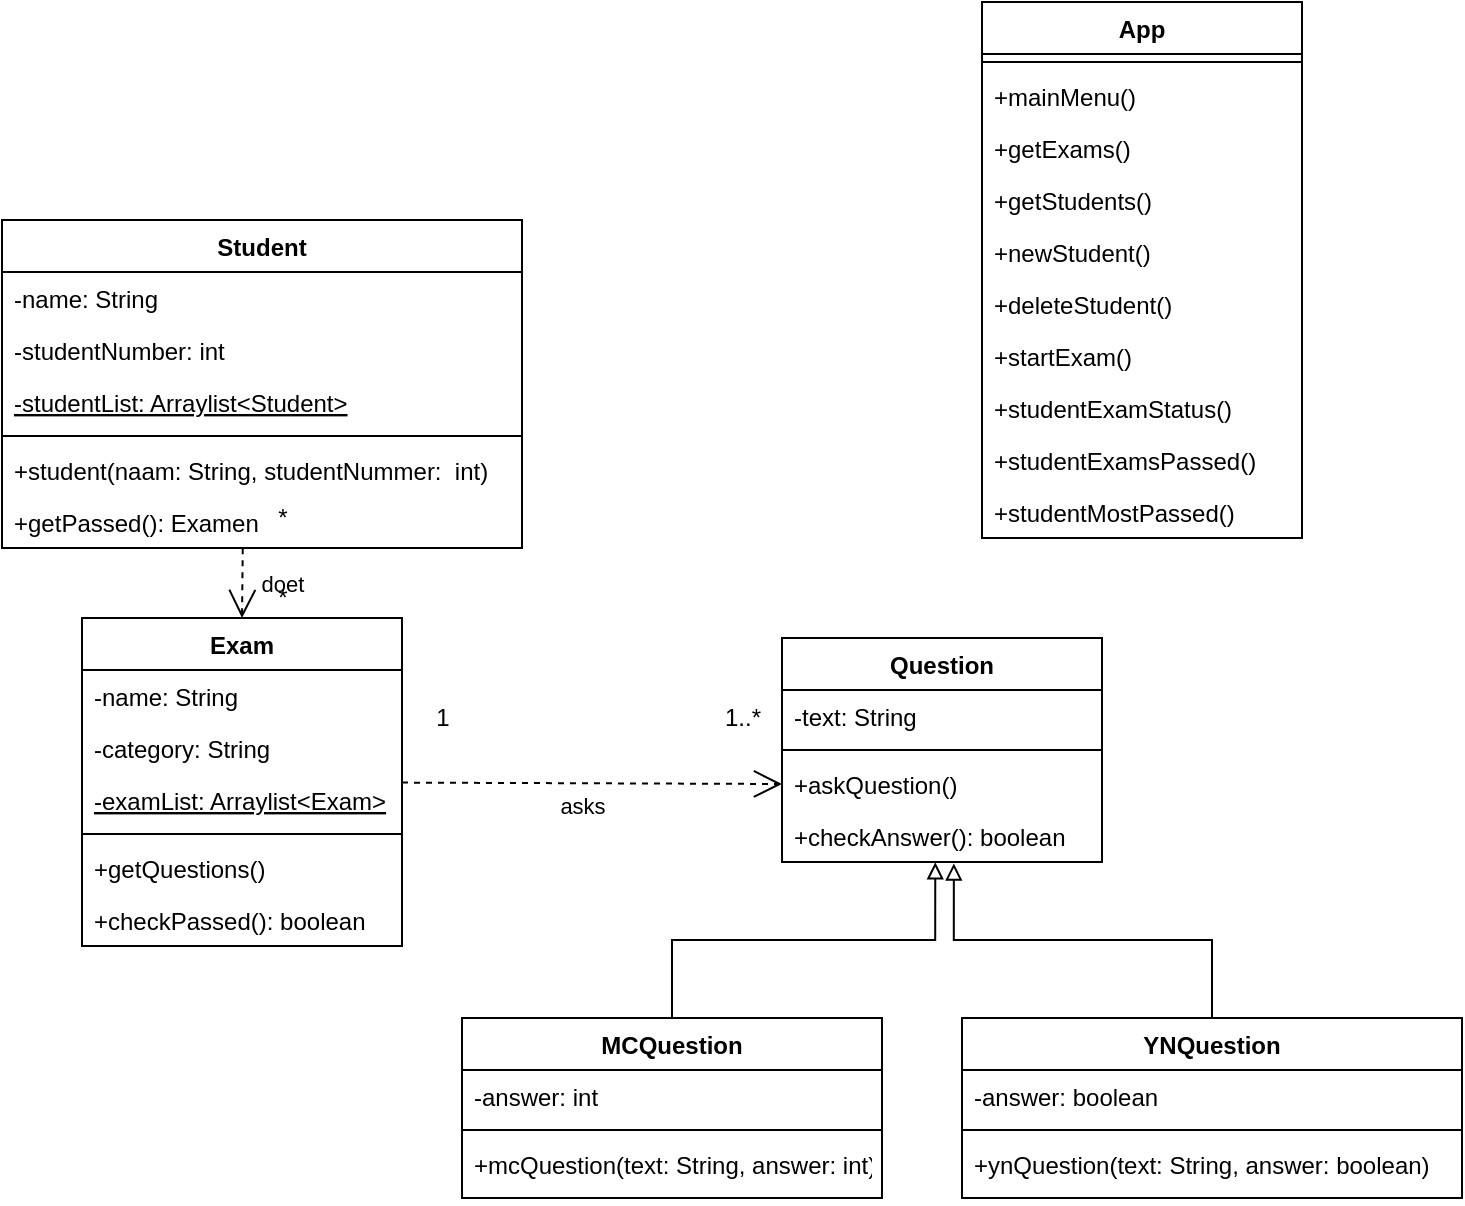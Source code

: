 <mxfile version="17.1.0" type="github">
  <diagram id="8I2CmzhelA5MCaDlNnXx" name="Page-1">
    <mxGraphModel dx="716" dy="394" grid="1" gridSize="10" guides="1" tooltips="1" connect="1" arrows="1" fold="1" page="1" pageScale="1" pageWidth="850" pageHeight="1100" math="0" shadow="0">
      <root>
        <mxCell id="0" />
        <mxCell id="1" parent="0" />
        <mxCell id="IUDxcDOe4H3WORA1nVKD-45" value="Student" style="swimlane;fontStyle=1;align=center;verticalAlign=top;childLayout=stackLayout;horizontal=1;startSize=26;horizontalStack=0;resizeParent=1;resizeParentMax=0;resizeLast=0;collapsible=1;marginBottom=0;" parent="1" vertex="1">
          <mxGeometry x="40" y="121" width="260" height="164" as="geometry" />
        </mxCell>
        <mxCell id="IUDxcDOe4H3WORA1nVKD-46" value="-name: String" style="text;strokeColor=none;fillColor=none;align=left;verticalAlign=top;spacingLeft=4;spacingRight=4;overflow=hidden;rotatable=0;points=[[0,0.5],[1,0.5]];portConstraint=eastwest;" parent="IUDxcDOe4H3WORA1nVKD-45" vertex="1">
          <mxGeometry y="26" width="260" height="26" as="geometry" />
        </mxCell>
        <mxCell id="IUDxcDOe4H3WORA1nVKD-47" value="-studentNumber: int" style="text;strokeColor=none;fillColor=none;align=left;verticalAlign=top;spacingLeft=4;spacingRight=4;overflow=hidden;rotatable=0;points=[[0,0.5],[1,0.5]];portConstraint=eastwest;" parent="IUDxcDOe4H3WORA1nVKD-45" vertex="1">
          <mxGeometry y="52" width="260" height="26" as="geometry" />
        </mxCell>
        <mxCell id="IUDxcDOe4H3WORA1nVKD-92" value="-studentList: Arraylist&lt;Student&gt;" style="text;strokeColor=none;fillColor=none;align=left;verticalAlign=top;spacingLeft=4;spacingRight=4;overflow=hidden;rotatable=0;points=[[0,0.5],[1,0.5]];portConstraint=eastwest;fontStyle=4" parent="IUDxcDOe4H3WORA1nVKD-45" vertex="1">
          <mxGeometry y="78" width="260" height="26" as="geometry" />
        </mxCell>
        <mxCell id="IUDxcDOe4H3WORA1nVKD-48" value="" style="line;strokeWidth=1;fillColor=none;align=left;verticalAlign=middle;spacingTop=-1;spacingLeft=3;spacingRight=3;rotatable=0;labelPosition=right;points=[];portConstraint=eastwest;" parent="IUDxcDOe4H3WORA1nVKD-45" vertex="1">
          <mxGeometry y="104" width="260" height="8" as="geometry" />
        </mxCell>
        <mxCell id="IUDxcDOe4H3WORA1nVKD-49" value="+student(naam: String, studentNummer:  int)" style="text;strokeColor=none;fillColor=none;align=left;verticalAlign=top;spacingLeft=4;spacingRight=4;overflow=hidden;rotatable=0;points=[[0,0.5],[1,0.5]];portConstraint=eastwest;" parent="IUDxcDOe4H3WORA1nVKD-45" vertex="1">
          <mxGeometry y="112" width="260" height="26" as="geometry" />
        </mxCell>
        <mxCell id="IUDxcDOe4H3WORA1nVKD-50" value="+getPassed(): Examen" style="text;strokeColor=none;fillColor=none;align=left;verticalAlign=top;spacingLeft=4;spacingRight=4;overflow=hidden;rotatable=0;points=[[0,0.5],[1,0.5]];portConstraint=eastwest;" parent="IUDxcDOe4H3WORA1nVKD-45" vertex="1">
          <mxGeometry y="138" width="260" height="26" as="geometry" />
        </mxCell>
        <mxCell id="IUDxcDOe4H3WORA1nVKD-51" value="Exam" style="swimlane;fontStyle=1;align=center;verticalAlign=top;childLayout=stackLayout;horizontal=1;startSize=26;horizontalStack=0;resizeParent=1;resizeParentMax=0;resizeLast=0;collapsible=1;marginBottom=0;" parent="1" vertex="1">
          <mxGeometry x="80" y="320" width="160" height="164" as="geometry" />
        </mxCell>
        <mxCell id="IUDxcDOe4H3WORA1nVKD-52" value="-name: String" style="text;strokeColor=none;fillColor=none;align=left;verticalAlign=top;spacingLeft=4;spacingRight=4;overflow=hidden;rotatable=0;points=[[0,0.5],[1,0.5]];portConstraint=eastwest;" parent="IUDxcDOe4H3WORA1nVKD-51" vertex="1">
          <mxGeometry y="26" width="160" height="26" as="geometry" />
        </mxCell>
        <mxCell id="IUDxcDOe4H3WORA1nVKD-53" value="-category: String" style="text;strokeColor=none;fillColor=none;align=left;verticalAlign=top;spacingLeft=4;spacingRight=4;overflow=hidden;rotatable=0;points=[[0,0.5],[1,0.5]];portConstraint=eastwest;" parent="IUDxcDOe4H3WORA1nVKD-51" vertex="1">
          <mxGeometry y="52" width="160" height="26" as="geometry" />
        </mxCell>
        <mxCell id="IUDxcDOe4H3WORA1nVKD-91" value="-examList: Arraylist&lt;Exam&gt;" style="text;strokeColor=none;fillColor=none;align=left;verticalAlign=top;spacingLeft=4;spacingRight=4;overflow=hidden;rotatable=0;points=[[0,0.5],[1,0.5]];portConstraint=eastwest;fontStyle=4" parent="IUDxcDOe4H3WORA1nVKD-51" vertex="1">
          <mxGeometry y="78" width="160" height="26" as="geometry" />
        </mxCell>
        <mxCell id="IUDxcDOe4H3WORA1nVKD-54" value="" style="line;strokeWidth=1;fillColor=none;align=left;verticalAlign=middle;spacingTop=-1;spacingLeft=3;spacingRight=3;rotatable=0;labelPosition=right;points=[];portConstraint=eastwest;" parent="IUDxcDOe4H3WORA1nVKD-51" vertex="1">
          <mxGeometry y="104" width="160" height="8" as="geometry" />
        </mxCell>
        <mxCell id="IUDxcDOe4H3WORA1nVKD-55" value="+getQuestions()" style="text;strokeColor=none;fillColor=none;align=left;verticalAlign=top;spacingLeft=4;spacingRight=4;overflow=hidden;rotatable=0;points=[[0,0.5],[1,0.5]];portConstraint=eastwest;" parent="IUDxcDOe4H3WORA1nVKD-51" vertex="1">
          <mxGeometry y="112" width="160" height="26" as="geometry" />
        </mxCell>
        <mxCell id="IUDxcDOe4H3WORA1nVKD-56" value="+checkPassed(): boolean" style="text;strokeColor=none;fillColor=none;align=left;verticalAlign=top;spacingLeft=4;spacingRight=4;overflow=hidden;rotatable=0;points=[[0,0.5],[1,0.5]];portConstraint=eastwest;" parent="IUDxcDOe4H3WORA1nVKD-51" vertex="1">
          <mxGeometry y="138" width="160" height="26" as="geometry" />
        </mxCell>
        <mxCell id="IUDxcDOe4H3WORA1nVKD-57" value="App" style="swimlane;fontStyle=1;align=center;verticalAlign=top;childLayout=stackLayout;horizontal=1;startSize=26;horizontalStack=0;resizeParent=1;resizeParentMax=0;resizeLast=0;collapsible=1;marginBottom=0;" parent="1" vertex="1">
          <mxGeometry x="530" y="12" width="160" height="268" as="geometry" />
        </mxCell>
        <mxCell id="IUDxcDOe4H3WORA1nVKD-58" value="" style="line;strokeWidth=1;fillColor=none;align=left;verticalAlign=middle;spacingTop=-1;spacingLeft=3;spacingRight=3;rotatable=0;labelPosition=right;points=[];portConstraint=eastwest;" parent="IUDxcDOe4H3WORA1nVKD-57" vertex="1">
          <mxGeometry y="26" width="160" height="8" as="geometry" />
        </mxCell>
        <mxCell id="IUDxcDOe4H3WORA1nVKD-59" value="+mainMenu()" style="text;strokeColor=none;fillColor=none;align=left;verticalAlign=top;spacingLeft=4;spacingRight=4;overflow=hidden;rotatable=0;points=[[0,0.5],[1,0.5]];portConstraint=eastwest;" parent="IUDxcDOe4H3WORA1nVKD-57" vertex="1">
          <mxGeometry y="34" width="160" height="26" as="geometry" />
        </mxCell>
        <mxCell id="IUDxcDOe4H3WORA1nVKD-60" value="+getExams()" style="text;strokeColor=none;fillColor=none;align=left;verticalAlign=top;spacingLeft=4;spacingRight=4;overflow=hidden;rotatable=0;points=[[0,0.5],[1,0.5]];portConstraint=eastwest;" parent="IUDxcDOe4H3WORA1nVKD-57" vertex="1">
          <mxGeometry y="60" width="160" height="26" as="geometry" />
        </mxCell>
        <mxCell id="IUDxcDOe4H3WORA1nVKD-61" value="+getStudents()" style="text;strokeColor=none;fillColor=none;align=left;verticalAlign=top;spacingLeft=4;spacingRight=4;overflow=hidden;rotatable=0;points=[[0,0.5],[1,0.5]];portConstraint=eastwest;" parent="IUDxcDOe4H3WORA1nVKD-57" vertex="1">
          <mxGeometry y="86" width="160" height="26" as="geometry" />
        </mxCell>
        <mxCell id="IUDxcDOe4H3WORA1nVKD-62" value="+newStudent()" style="text;strokeColor=none;fillColor=none;align=left;verticalAlign=top;spacingLeft=4;spacingRight=4;overflow=hidden;rotatable=0;points=[[0,0.5],[1,0.5]];portConstraint=eastwest;" parent="IUDxcDOe4H3WORA1nVKD-57" vertex="1">
          <mxGeometry y="112" width="160" height="26" as="geometry" />
        </mxCell>
        <mxCell id="IUDxcDOe4H3WORA1nVKD-63" value="+deleteStudent()" style="text;strokeColor=none;fillColor=none;align=left;verticalAlign=top;spacingLeft=4;spacingRight=4;overflow=hidden;rotatable=0;points=[[0,0.5],[1,0.5]];portConstraint=eastwest;" parent="IUDxcDOe4H3WORA1nVKD-57" vertex="1">
          <mxGeometry y="138" width="160" height="26" as="geometry" />
        </mxCell>
        <mxCell id="IUDxcDOe4H3WORA1nVKD-64" value="+startExam()" style="text;strokeColor=none;fillColor=none;align=left;verticalAlign=top;spacingLeft=4;spacingRight=4;overflow=hidden;rotatable=0;points=[[0,0.5],[1,0.5]];portConstraint=eastwest;" parent="IUDxcDOe4H3WORA1nVKD-57" vertex="1">
          <mxGeometry y="164" width="160" height="26" as="geometry" />
        </mxCell>
        <mxCell id="IUDxcDOe4H3WORA1nVKD-65" value="+studentExamStatus()" style="text;strokeColor=none;fillColor=none;align=left;verticalAlign=top;spacingLeft=4;spacingRight=4;overflow=hidden;rotatable=0;points=[[0,0.5],[1,0.5]];portConstraint=eastwest;" parent="IUDxcDOe4H3WORA1nVKD-57" vertex="1">
          <mxGeometry y="190" width="160" height="26" as="geometry" />
        </mxCell>
        <mxCell id="IUDxcDOe4H3WORA1nVKD-66" value="+studentExamsPassed()" style="text;strokeColor=none;fillColor=none;align=left;verticalAlign=top;spacingLeft=4;spacingRight=4;overflow=hidden;rotatable=0;points=[[0,0.5],[1,0.5]];portConstraint=eastwest;" parent="IUDxcDOe4H3WORA1nVKD-57" vertex="1">
          <mxGeometry y="216" width="160" height="26" as="geometry" />
        </mxCell>
        <mxCell id="IUDxcDOe4H3WORA1nVKD-67" value="+studentMostPassed()" style="text;strokeColor=none;fillColor=none;align=left;verticalAlign=top;spacingLeft=4;spacingRight=4;overflow=hidden;rotatable=0;points=[[0,0.5],[1,0.5]];portConstraint=eastwest;" parent="IUDxcDOe4H3WORA1nVKD-57" vertex="1">
          <mxGeometry y="242" width="160" height="26" as="geometry" />
        </mxCell>
        <mxCell id="IUDxcDOe4H3WORA1nVKD-68" value="Question" style="swimlane;fontStyle=1;align=center;verticalAlign=top;childLayout=stackLayout;horizontal=1;startSize=26;horizontalStack=0;resizeParent=1;resizeParentMax=0;resizeLast=0;collapsible=1;marginBottom=0;" parent="1" vertex="1">
          <mxGeometry x="430" y="330" width="160" height="112" as="geometry" />
        </mxCell>
        <mxCell id="IUDxcDOe4H3WORA1nVKD-69" value="-text: String" style="text;strokeColor=none;fillColor=none;align=left;verticalAlign=top;spacingLeft=4;spacingRight=4;overflow=hidden;rotatable=0;points=[[0,0.5],[1,0.5]];portConstraint=eastwest;" parent="IUDxcDOe4H3WORA1nVKD-68" vertex="1">
          <mxGeometry y="26" width="160" height="26" as="geometry" />
        </mxCell>
        <mxCell id="IUDxcDOe4H3WORA1nVKD-70" value="" style="line;strokeWidth=1;fillColor=none;align=left;verticalAlign=middle;spacingTop=-1;spacingLeft=3;spacingRight=3;rotatable=0;labelPosition=right;points=[];portConstraint=eastwest;" parent="IUDxcDOe4H3WORA1nVKD-68" vertex="1">
          <mxGeometry y="52" width="160" height="8" as="geometry" />
        </mxCell>
        <mxCell id="IUDxcDOe4H3WORA1nVKD-71" value="+askQuestion()" style="text;strokeColor=none;fillColor=none;align=left;verticalAlign=top;spacingLeft=4;spacingRight=4;overflow=hidden;rotatable=0;points=[[0,0.5],[1,0.5]];portConstraint=eastwest;" parent="IUDxcDOe4H3WORA1nVKD-68" vertex="1">
          <mxGeometry y="60" width="160" height="26" as="geometry" />
        </mxCell>
        <mxCell id="IUDxcDOe4H3WORA1nVKD-72" value="+checkAnswer(): boolean&#xa;" style="text;strokeColor=none;fillColor=none;align=left;verticalAlign=top;spacingLeft=4;spacingRight=4;overflow=hidden;rotatable=0;points=[[0,0.5],[1,0.5]];portConstraint=eastwest;" parent="IUDxcDOe4H3WORA1nVKD-68" vertex="1">
          <mxGeometry y="86" width="160" height="26" as="geometry" />
        </mxCell>
        <mxCell id="IUDxcDOe4H3WORA1nVKD-73" value="doet" style="endArrow=open;endSize=12;dashed=1;html=1;rounded=0;exitX=0.463;exitY=1.006;exitDx=0;exitDy=0;exitPerimeter=0;entryX=0.5;entryY=0;entryDx=0;entryDy=0;" parent="1" source="IUDxcDOe4H3WORA1nVKD-50" target="IUDxcDOe4H3WORA1nVKD-51" edge="1">
          <mxGeometry x="0.01" y="20" width="160" relative="1" as="geometry">
            <mxPoint x="180" y="300" as="sourcePoint" />
            <mxPoint x="340" y="300" as="targetPoint" />
            <mxPoint as="offset" />
          </mxGeometry>
        </mxCell>
        <mxCell id="IUDxcDOe4H3WORA1nVKD-74" value="*" style="text;html=1;align=center;verticalAlign=middle;resizable=0;points=[];autosize=1;strokeColor=none;fillColor=none;" parent="1" vertex="1">
          <mxGeometry x="170" y="260" width="20" height="20" as="geometry" />
        </mxCell>
        <mxCell id="IUDxcDOe4H3WORA1nVKD-75" value="*" style="text;html=1;align=center;verticalAlign=middle;resizable=0;points=[];autosize=1;strokeColor=none;fillColor=none;" parent="1" vertex="1">
          <mxGeometry x="170" y="300" width="20" height="20" as="geometry" />
        </mxCell>
        <mxCell id="IUDxcDOe4H3WORA1nVKD-78" value="asks" style="endArrow=open;endSize=12;dashed=1;html=1;rounded=0;entryX=0;entryY=0.5;entryDx=0;entryDy=0;" parent="1" source="IUDxcDOe4H3WORA1nVKD-51" target="IUDxcDOe4H3WORA1nVKD-71" edge="1">
          <mxGeometry x="-0.053" y="-11" width="160" relative="1" as="geometry">
            <mxPoint x="310.38" y="339.996" as="sourcePoint" />
            <mxPoint x="420" y="402" as="targetPoint" />
            <mxPoint as="offset" />
          </mxGeometry>
        </mxCell>
        <mxCell id="IUDxcDOe4H3WORA1nVKD-79" value="1..*" style="text;html=1;align=center;verticalAlign=middle;resizable=0;points=[];autosize=1;strokeColor=none;fillColor=none;" parent="1" vertex="1">
          <mxGeometry x="395" y="360" width="30" height="20" as="geometry" />
        </mxCell>
        <mxCell id="IUDxcDOe4H3WORA1nVKD-80" value="1" style="text;html=1;align=center;verticalAlign=middle;resizable=0;points=[];autosize=1;strokeColor=none;fillColor=none;" parent="1" vertex="1">
          <mxGeometry x="250" y="360" width="20" height="20" as="geometry" />
        </mxCell>
        <mxCell id="90EsZVvCcUQSAIhtNm6J-1" style="edgeStyle=orthogonalEdgeStyle;rounded=0;orthogonalLoop=1;jettySize=auto;html=1;exitX=0.5;exitY=0;exitDx=0;exitDy=0;entryX=0.479;entryY=1.005;entryDx=0;entryDy=0;entryPerimeter=0;endArrow=block;endFill=0;" edge="1" parent="1" source="IUDxcDOe4H3WORA1nVKD-81" target="IUDxcDOe4H3WORA1nVKD-72">
          <mxGeometry relative="1" as="geometry" />
        </mxCell>
        <mxCell id="IUDxcDOe4H3WORA1nVKD-81" value="MCQuestion" style="swimlane;fontStyle=1;align=center;verticalAlign=top;childLayout=stackLayout;horizontal=1;startSize=26;horizontalStack=0;resizeParent=1;resizeParentMax=0;resizeLast=0;collapsible=1;marginBottom=0;" parent="1" vertex="1">
          <mxGeometry x="270" y="520" width="210" height="90" as="geometry" />
        </mxCell>
        <mxCell id="IUDxcDOe4H3WORA1nVKD-82" value="-answer: int" style="text;strokeColor=none;fillColor=none;align=left;verticalAlign=top;spacingLeft=4;spacingRight=4;overflow=hidden;rotatable=0;points=[[0,0.5],[1,0.5]];portConstraint=eastwest;" parent="IUDxcDOe4H3WORA1nVKD-81" vertex="1">
          <mxGeometry y="26" width="210" height="26" as="geometry" />
        </mxCell>
        <mxCell id="IUDxcDOe4H3WORA1nVKD-83" value="" style="line;strokeWidth=1;fillColor=none;align=left;verticalAlign=middle;spacingTop=-1;spacingLeft=3;spacingRight=3;rotatable=0;labelPosition=right;points=[];portConstraint=eastwest;" parent="IUDxcDOe4H3WORA1nVKD-81" vertex="1">
          <mxGeometry y="52" width="210" height="8" as="geometry" />
        </mxCell>
        <mxCell id="IUDxcDOe4H3WORA1nVKD-84" value="+mcQuestion(text: String, answer: int)" style="text;strokeColor=none;fillColor=none;align=left;verticalAlign=top;spacingLeft=4;spacingRight=4;overflow=hidden;rotatable=0;points=[[0,0.5],[1,0.5]];portConstraint=eastwest;" parent="IUDxcDOe4H3WORA1nVKD-81" vertex="1">
          <mxGeometry y="60" width="210" height="30" as="geometry" />
        </mxCell>
        <mxCell id="90EsZVvCcUQSAIhtNm6J-2" style="edgeStyle=orthogonalEdgeStyle;rounded=0;orthogonalLoop=1;jettySize=auto;html=1;exitX=0.5;exitY=0;exitDx=0;exitDy=0;entryX=0.537;entryY=1.027;entryDx=0;entryDy=0;entryPerimeter=0;endArrow=block;endFill=0;" edge="1" parent="1" source="IUDxcDOe4H3WORA1nVKD-85" target="IUDxcDOe4H3WORA1nVKD-72">
          <mxGeometry relative="1" as="geometry" />
        </mxCell>
        <mxCell id="IUDxcDOe4H3WORA1nVKD-85" value="YNQuestion" style="swimlane;fontStyle=1;align=center;verticalAlign=top;childLayout=stackLayout;horizontal=1;startSize=26;horizontalStack=0;resizeParent=1;resizeParentMax=0;resizeLast=0;collapsible=1;marginBottom=0;" parent="1" vertex="1">
          <mxGeometry x="520" y="520" width="250" height="90" as="geometry" />
        </mxCell>
        <mxCell id="IUDxcDOe4H3WORA1nVKD-86" value="-answer: boolean" style="text;strokeColor=none;fillColor=none;align=left;verticalAlign=top;spacingLeft=4;spacingRight=4;overflow=hidden;rotatable=0;points=[[0,0.5],[1,0.5]];portConstraint=eastwest;" parent="IUDxcDOe4H3WORA1nVKD-85" vertex="1">
          <mxGeometry y="26" width="250" height="26" as="geometry" />
        </mxCell>
        <mxCell id="IUDxcDOe4H3WORA1nVKD-87" value="" style="line;strokeWidth=1;fillColor=none;align=left;verticalAlign=middle;spacingTop=-1;spacingLeft=3;spacingRight=3;rotatable=0;labelPosition=right;points=[];portConstraint=eastwest;" parent="IUDxcDOe4H3WORA1nVKD-85" vertex="1">
          <mxGeometry y="52" width="250" height="8" as="geometry" />
        </mxCell>
        <mxCell id="IUDxcDOe4H3WORA1nVKD-88" value="+ynQuestion(text: String, answer: boolean)" style="text;strokeColor=none;fillColor=none;align=left;verticalAlign=top;spacingLeft=4;spacingRight=4;overflow=hidden;rotatable=0;points=[[0,0.5],[1,0.5]];portConstraint=eastwest;" parent="IUDxcDOe4H3WORA1nVKD-85" vertex="1">
          <mxGeometry y="60" width="250" height="30" as="geometry" />
        </mxCell>
      </root>
    </mxGraphModel>
  </diagram>
</mxfile>
